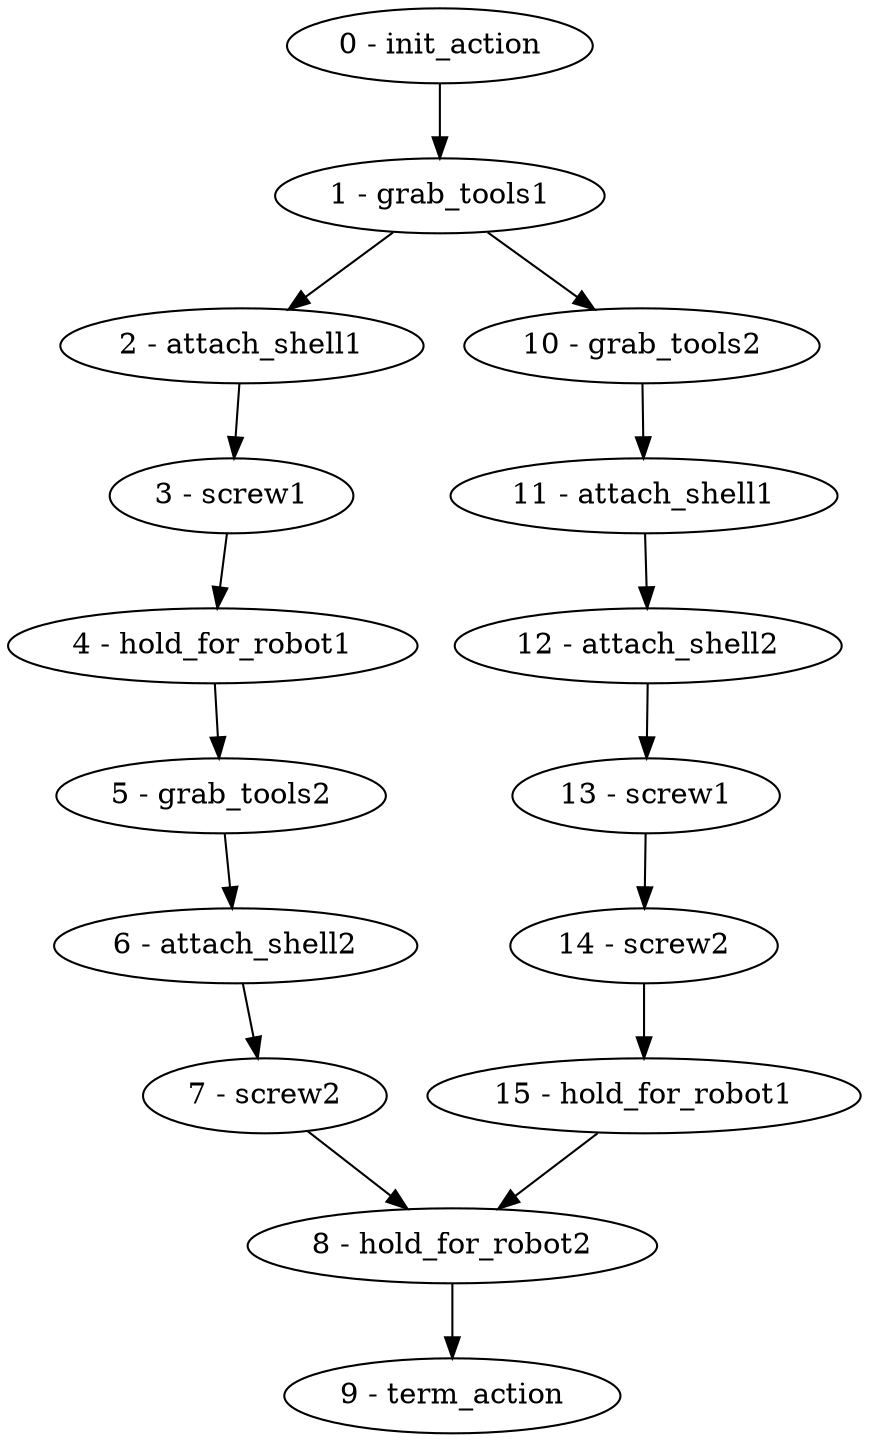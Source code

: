 strict digraph  {
node [ordering=out];
"0 - init_action" [action=init_action];
"11 - attach_shell1" [action=attach_shell1];
"3 - screw1" [action=screw1];
"4 - hold_for_robot1" [action=hold_for_robot1];
"5 - grab_tools2" [action=grab_tools2];
"6 - attach_shell2" [action=attach_shell2];
"9 - term_action" [action=term_action];
"14 - screw2" [action=screw2];
"8 - hold_for_robot2" [action=hold_for_robot2];
"13 - screw1" [action=screw1];
"7 - screw2" [action=screw2];
"2 - attach_shell1" [action=attach_shell1];
"12 - attach_shell2" [action=attach_shell2];
"1 - grab_tools1" [action=grab_tools1];
"15 - hold_for_robot1" [action=hold_for_robot1];
"10 - grab_tools2" [action=grab_tools2];
"0 - init_action" -> "1 - grab_tools1"  [prob="1.0", state="(False, False, False, False, False, False, False, False, False, False)"];
"11 - attach_shell1" -> "12 - attach_shell2"  [prob="0.5", state="(True, True, True, False, False, False, False, False, False, False)"];
"3 - screw1" -> "4 - hold_for_robot1"  [prob="0.5", state="(True, False, True, False, True, False, False, False, False, False)"];
"4 - hold_for_robot1" -> "5 - grab_tools2"  [prob="0.5", state="(True, False, True, False, True, False, True, False, True, False)"];
"5 - grab_tools2" -> "6 - attach_shell2"  [prob="0.5", state="(True, True, True, False, True, False, True, False, True, False)"];
"6 - attach_shell2" -> "7 - screw2"  [prob="0.5", state="(True, True, True, True, True, False, True, False, True, False)"];
"14 - screw2" -> "15 - hold_for_robot1"  [prob="0.5", state="(True, True, True, True, True, True, False, False, False, False)"];
"8 - hold_for_robot2" -> "9 - term_action"  [prob="1.0", state=term_state];
"13 - screw1" -> "14 - screw2"  [prob="0.5", state="(True, True, True, True, True, False, False, False, False, False)"];
"7 - screw2" -> "8 - hold_for_robot2"  [prob="0.5", state="(True, True, True, True, True, True, True, False, True, False)"];
"2 - attach_shell1" -> "3 - screw1"  [prob="0.5", state="(True, False, True, False, False, False, False, False, False, False)"];
"12 - attach_shell2" -> "13 - screw1"  [prob="0.5", state="(True, True, True, True, False, False, False, False, False, False)"];
"1 - grab_tools1" -> "2 - attach_shell1"  [prob="0.5", state="(True, False, False, False, False, False, False, False, False, False)"];
"1 - grab_tools1" -> "10 - grab_tools2"  [prob="0.5", state="(True, False, False, False, False, False, False, False, False, False)"];
"15 - hold_for_robot1" -> "8 - hold_for_robot2"  [prob="0.5", state="(True, True, True, True, True, True, True, False, True, False)"];
"10 - grab_tools2" -> "11 - attach_shell1"  [prob="0.5", state="(True, True, False, False, False, False, False, False, False, False)"];
}
